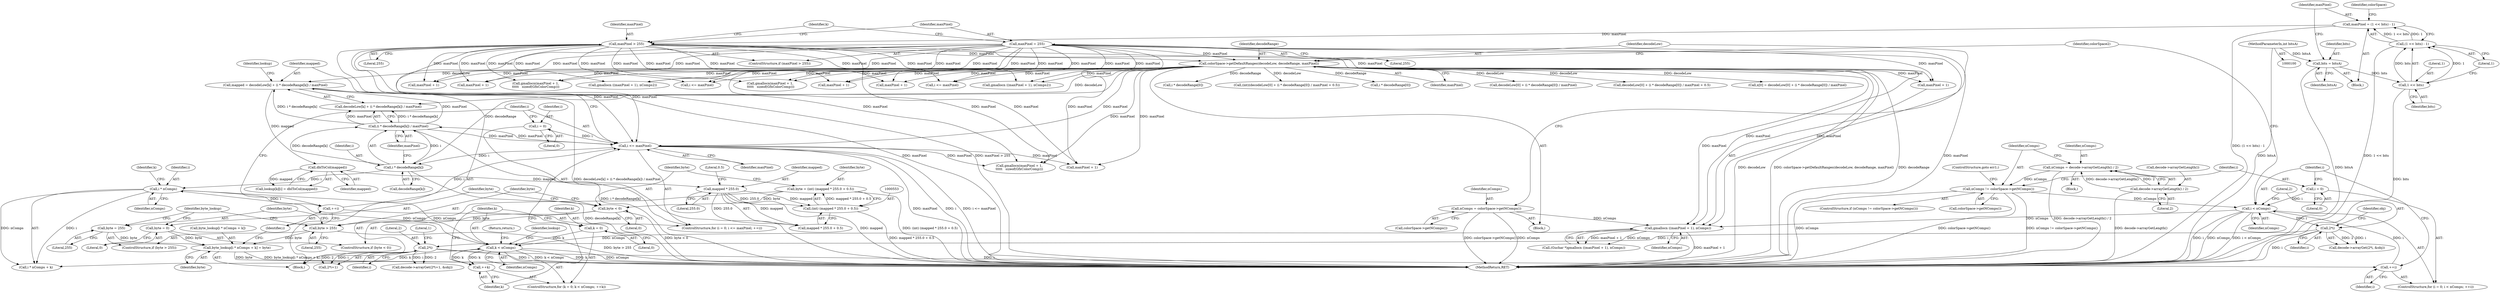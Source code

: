 digraph "0_poppler_7b2d314a61fd0e12f47c62996cb49ec0d1ba747a_4@array" {
"1000574" [label="(Call,byte_lookup[i * nComps + k] = byte)"];
"1000568" [label="(Call,byte > 255)"];
"1000560" [label="(Call,byte < 0)"];
"1000550" [label="(Call,byte = (int) (mapped * 255.0 + 0.5))"];
"1000552" [label="(Call,(int) (mapped * 255.0 + 0.5))"];
"1000555" [label="(Call,mapped * 255.0)"];
"1000548" [label="(Call,dblToCol(mapped))"];
"1000529" [label="(Call,mapped = decodeLow[k] + (i * decodeRange[k]) / maxPixel)"];
"1000163" [label="(Call,colorSpace->getDefaultRanges(decodeLow, decodeRange, maxPixel))"];
"1000139" [label="(Call,maxPixel = 255)"];
"1000136" [label="(Call,maxPixel > 255)"];
"1000125" [label="(Call,maxPixel = (1 << bits) - 1)"];
"1000127" [label="(Call,(1 << bits) - 1)"];
"1000128" [label="(Call,1 << bits)"];
"1000122" [label="(Call,bits = bitsA)"];
"1000101" [label="(MethodParameterIn,int bitsA)"];
"1000535" [label="(Call,(i * decodeRange[k]) / maxPixel)"];
"1000536" [label="(Call,i * decodeRange[k])"];
"1000523" [label="(Call,i <= maxPixel)"];
"1000520" [label="(Call,i = 0)"];
"1000526" [label="(Call,++i)"];
"1000578" [label="(Call,i * nComps)"];
"1000501" [label="(Call,k < nComps)"];
"1000498" [label="(Call,k = 0)"];
"1000504" [label="(Call,++k)"];
"1000492" [label="(Call,gmallocn ((maxPixel + 1), nComps))"];
"1000186" [label="(Call,i < nComps)"];
"1000189" [label="(Call,++i)"];
"1000211" [label="(Call,2*i)"];
"1000193" [label="(Call,2*i)"];
"1000183" [label="(Call,i = 0)"];
"1000177" [label="(Call,nComps != colorSpace->getNComps())"];
"1000171" [label="(Call,nComps = decode->arrayGetLength() / 2)"];
"1000173" [label="(Call,decode->arrayGetLength() / 2)"];
"1000160" [label="(Call,nComps = colorSpace->getNComps())"];
"1000571" [label="(Call,byte = 255)"];
"1000563" [label="(Call,byte = 0)"];
"1000177" [label="(Call,nComps != colorSpace->getNComps())"];
"1000541" [label="(Identifier,maxPixel)"];
"1000498" [label="(Call,k = 0)"];
"1000568" [label="(Call,byte > 255)"];
"1000170" [label="(Block,)"];
"1000452" [label="(Call,i * decodeRange[0])"];
"1000500" [label="(Literal,0)"];
"1000554" [label="(Call,mapped * 255.0 + 0.5)"];
"1000101" [label="(MethodParameterIn,int bitsA)"];
"1000573" [label="(Literal,255)"];
"1000133" [label="(Identifier,colorSpace)"];
"1000524" [label="(Identifier,i)"];
"1000545" [label="(Identifier,lookup)"];
"1000521" [label="(Identifier,i)"];
"1000210" [label="(Call,2*i+1)"];
"1000171" [label="(Call,nComps = decode->arrayGetLength() / 2)"];
"1000499" [label="(Identifier,k)"];
"1000522" [label="(Literal,0)"];
"1000178" [label="(Identifier,nComps)"];
"1000580" [label="(Identifier,nComps)"];
"1000137" [label="(Identifier,maxPixel)"];
"1000129" [label="(Literal,1)"];
"1000212" [label="(Literal,2)"];
"1000567" [label="(ControlStructure,if (byte > 255))"];
"1000188" [label="(Identifier,nComps)"];
"1000123" [label="(Identifier,bits)"];
"1000161" [label="(Identifier,nComps)"];
"1000127" [label="(Call,(1 << bits) - 1)"];
"1000124" [label="(Identifier,bitsA)"];
"1000583" [label="(Return,return;)"];
"1000530" [label="(Identifier,mapped)"];
"1000561" [label="(Identifier,byte)"];
"1000550" [label="(Call,byte = (int) (mapped * 255.0 + 0.5))"];
"1000271" [label="(Call,gmallocn ((maxPixel + 1), nComps2))"];
"1000292" [label="(Call,gmallocn(maxPixel + 1,\n \t\t\t\t\t   sizeof(GfxColorComp)))"];
"1000176" [label="(ControlStructure,if (nComps != colorSpace->getNComps()))"];
"1000505" [label="(Identifier,k)"];
"1000310" [label="(Call,(int)(decodeLow[0] + (i * decodeRange[0]) / maxPixel + 0.5))"];
"1000536" [label="(Call,i * decodeRange[k])"];
"1000195" [label="(Identifier,i)"];
"1000179" [label="(Call,colorSpace->getNComps())"];
"1000144" [label="(Identifier,k)"];
"1000529" [label="(Call,mapped = decodeLow[k] + (i * decodeRange[k]) / maxPixel)"];
"1000501" [label="(Call,k < nComps)"];
"1000125" [label="(Call,maxPixel = (1 << bits) - 1)"];
"1000560" [label="(Call,byte < 0)"];
"1000173" [label="(Call,decode->arrayGetLength() / 2)"];
"1000128" [label="(Call,1 << bits)"];
"1000407" [label="(Call,maxPixel + 1)"];
"1000519" [label="(ControlStructure,for (i = 0; i <= maxPixel; ++i))"];
"1000509" [label="(Identifier,lookup)"];
"1000551" [label="(Identifier,byte)"];
"1000131" [label="(Literal,1)"];
"1000555" [label="(Call,mapped * 255.0)"];
"1000190" [label="(Identifier,i)"];
"1000138" [label="(Literal,255)"];
"1000406" [label="(Call,gmallocn ((maxPixel + 1), nComps2))"];
"1000162" [label="(Call,colorSpace->getNComps())"];
"1000538" [label="(Call,decodeRange[k])"];
"1000302" [label="(Call,i <= maxPixel)"];
"1000490" [label="(Call,(Guchar *)gmallocn ((maxPixel + 1), nComps))"];
"1000130" [label="(Identifier,bits)"];
"1000576" [label="(Identifier,byte_lookup)"];
"1000526" [label="(Call,++i)"];
"1000184" [label="(Identifier,i)"];
"1000175" [label="(Literal,2)"];
"1000535" [label="(Call,(i * decodeRange[k]) / maxPixel)"];
"1000141" [label="(Literal,255)"];
"1000504" [label="(Call,++k)"];
"1000582" [label="(Identifier,byte)"];
"1000172" [label="(Identifier,nComps)"];
"1000140" [label="(Identifier,maxPixel)"];
"1000558" [label="(Literal,0.5)"];
"1000139" [label="(Call,maxPixel = 255)"];
"1000122" [label="(Call,bits = bitsA)"];
"1000183" [label="(Call,i = 0)"];
"1000174" [label="(Call,decode->arrayGetLength())"];
"1000575" [label="(Call,byte_lookup[i * nComps + k])"];
"1000318" [label="(Call,i * decodeRange[0])"];
"1000126" [label="(Identifier,maxPixel)"];
"1000563" [label="(Call,byte = 0)"];
"1000493" [label="(Call,maxPixel + 1)"];
"1000192" [label="(Call,decode->arrayGet(2*i, &obj))"];
"1000542" [label="(Call,lookup[k][i] = dblToCol(mapped))"];
"1000565" [label="(Literal,0)"];
"1000213" [label="(Identifier,i)"];
"1000520" [label="(Call,i = 0)"];
"1000569" [label="(Identifier,byte)"];
"1000186" [label="(Call,i < nComps)"];
"1000193" [label="(Call,2*i)"];
"1000581" [label="(Identifier,k)"];
"1000523" [label="(Call,i <= maxPixel)"];
"1000537" [label="(Identifier,i)"];
"1000492" [label="(Call,gmallocn ((maxPixel + 1), nComps))"];
"1000549" [label="(Identifier,mapped)"];
"1000548" [label="(Call,dblToCol(mapped))"];
"1000185" [label="(Literal,0)"];
"1000556" [label="(Identifier,mapped)"];
"1000135" [label="(ControlStructure,if (maxPixel > 255))"];
"1000497" [label="(ControlStructure,for (k = 0; k < nComps; ++k))"];
"1000189" [label="(Call,++i)"];
"1000182" [label="(ControlStructure,for (i = 0; i < nComps; ++i))"];
"1000272" [label="(Call,maxPixel + 1)"];
"1000572" [label="(Identifier,byte)"];
"1000165" [label="(Identifier,decodeRange)"];
"1000531" [label="(Call,decodeLow[k] + (i * decodeRange[k]) / maxPixel)"];
"1000197" [label="(Identifier,obj)"];
"1000428" [label="(Call,maxPixel + 1)"];
"1000164" [label="(Identifier,decodeLow)"];
"1000593" [label="(MethodReturn,RET)"];
"1000525" [label="(Identifier,maxPixel)"];
"1000559" [label="(ControlStructure,if (byte < 0))"];
"1000513" [label="(Call,gmallocn(maxPixel + 1,\n\t\t\t\t\t   sizeof(GfxColorComp)))"];
"1000562" [label="(Literal,0)"];
"1000194" [label="(Literal,2)"];
"1000166" [label="(Identifier,maxPixel)"];
"1000570" [label="(Literal,255)"];
"1000293" [label="(Call,maxPixel + 1)"];
"1000437" [label="(Call,i <= maxPixel)"];
"1000214" [label="(Literal,1)"];
"1000571" [label="(Call,byte = 255)"];
"1000160" [label="(Call,nComps = colorSpace->getNComps())"];
"1000187" [label="(Identifier,i)"];
"1000496" [label="(Identifier,nComps)"];
"1000527" [label="(Identifier,i)"];
"1000514" [label="(Call,maxPixel + 1)"];
"1000502" [label="(Identifier,k)"];
"1000564" [label="(Identifier,byte)"];
"1000579" [label="(Identifier,i)"];
"1000427" [label="(Call,gmallocn(maxPixel + 1,\n\t\t\t\t\t   sizeof(GfxColorComp)))"];
"1000209" [label="(Call,decode->arrayGet(2*i+1, &obj))"];
"1000447" [label="(Call,decodeLow[0] + (i * decodeRange[0]) / maxPixel)"];
"1000181" [label="(ControlStructure,goto err1;)"];
"1000557" [label="(Literal,255.0)"];
"1000136" [label="(Call,maxPixel > 255)"];
"1000503" [label="(Identifier,nComps)"];
"1000236" [label="(Identifier,colorSpace2)"];
"1000312" [label="(Call,decodeLow[0] + (i * decodeRange[0]) / maxPixel + 0.5)"];
"1000574" [label="(Call,byte_lookup[i * nComps + k] = byte)"];
"1000552" [label="(Call,(int) (mapped * 255.0 + 0.5))"];
"1000104" [label="(Block,)"];
"1000578" [label="(Call,i * nComps)"];
"1000528" [label="(Block,)"];
"1000159" [label="(Block,)"];
"1000577" [label="(Call,i * nComps + k)"];
"1000443" [label="(Call,x[0] = decodeLow[0] + (i * decodeRange[0]) / maxPixel)"];
"1000211" [label="(Call,2*i)"];
"1000163" [label="(Call,colorSpace->getDefaultRanges(decodeLow, decodeRange, maxPixel))"];
"1000574" -> "1000528"  [label="AST: "];
"1000574" -> "1000582"  [label="CFG: "];
"1000575" -> "1000574"  [label="AST: "];
"1000582" -> "1000574"  [label="AST: "];
"1000527" -> "1000574"  [label="CFG: "];
"1000574" -> "1000593"  [label="DDG: byte_lookup[i * nComps + k]"];
"1000574" -> "1000593"  [label="DDG: byte"];
"1000568" -> "1000574"  [label="DDG: byte"];
"1000571" -> "1000574"  [label="DDG: byte"];
"1000563" -> "1000574"  [label="DDG: byte"];
"1000568" -> "1000567"  [label="AST: "];
"1000568" -> "1000570"  [label="CFG: "];
"1000569" -> "1000568"  [label="AST: "];
"1000570" -> "1000568"  [label="AST: "];
"1000572" -> "1000568"  [label="CFG: "];
"1000576" -> "1000568"  [label="CFG: "];
"1000568" -> "1000593"  [label="DDG: byte > 255"];
"1000560" -> "1000568"  [label="DDG: byte"];
"1000560" -> "1000559"  [label="AST: "];
"1000560" -> "1000562"  [label="CFG: "];
"1000561" -> "1000560"  [label="AST: "];
"1000562" -> "1000560"  [label="AST: "];
"1000564" -> "1000560"  [label="CFG: "];
"1000569" -> "1000560"  [label="CFG: "];
"1000560" -> "1000593"  [label="DDG: byte < 0"];
"1000550" -> "1000560"  [label="DDG: byte"];
"1000550" -> "1000528"  [label="AST: "];
"1000550" -> "1000552"  [label="CFG: "];
"1000551" -> "1000550"  [label="AST: "];
"1000552" -> "1000550"  [label="AST: "];
"1000561" -> "1000550"  [label="CFG: "];
"1000550" -> "1000593"  [label="DDG: (int) (mapped * 255.0 + 0.5)"];
"1000552" -> "1000550"  [label="DDG: mapped * 255.0 + 0.5"];
"1000552" -> "1000554"  [label="CFG: "];
"1000553" -> "1000552"  [label="AST: "];
"1000554" -> "1000552"  [label="AST: "];
"1000552" -> "1000593"  [label="DDG: mapped * 255.0 + 0.5"];
"1000555" -> "1000552"  [label="DDG: mapped"];
"1000555" -> "1000552"  [label="DDG: 255.0"];
"1000555" -> "1000554"  [label="AST: "];
"1000555" -> "1000557"  [label="CFG: "];
"1000556" -> "1000555"  [label="AST: "];
"1000557" -> "1000555"  [label="AST: "];
"1000558" -> "1000555"  [label="CFG: "];
"1000555" -> "1000593"  [label="DDG: mapped"];
"1000555" -> "1000554"  [label="DDG: mapped"];
"1000555" -> "1000554"  [label="DDG: 255.0"];
"1000548" -> "1000555"  [label="DDG: mapped"];
"1000548" -> "1000542"  [label="AST: "];
"1000548" -> "1000549"  [label="CFG: "];
"1000549" -> "1000548"  [label="AST: "];
"1000542" -> "1000548"  [label="CFG: "];
"1000548" -> "1000542"  [label="DDG: mapped"];
"1000529" -> "1000548"  [label="DDG: mapped"];
"1000529" -> "1000528"  [label="AST: "];
"1000529" -> "1000531"  [label="CFG: "];
"1000530" -> "1000529"  [label="AST: "];
"1000531" -> "1000529"  [label="AST: "];
"1000545" -> "1000529"  [label="CFG: "];
"1000529" -> "1000593"  [label="DDG: decodeLow[k] + (i * decodeRange[k]) / maxPixel"];
"1000163" -> "1000529"  [label="DDG: decodeLow"];
"1000535" -> "1000529"  [label="DDG: i * decodeRange[k]"];
"1000535" -> "1000529"  [label="DDG: maxPixel"];
"1000163" -> "1000159"  [label="AST: "];
"1000163" -> "1000166"  [label="CFG: "];
"1000164" -> "1000163"  [label="AST: "];
"1000165" -> "1000163"  [label="AST: "];
"1000166" -> "1000163"  [label="AST: "];
"1000236" -> "1000163"  [label="CFG: "];
"1000163" -> "1000593"  [label="DDG: decodeLow"];
"1000163" -> "1000593"  [label="DDG: colorSpace->getDefaultRanges(decodeLow, decodeRange, maxPixel)"];
"1000163" -> "1000593"  [label="DDG: decodeRange"];
"1000139" -> "1000163"  [label="DDG: maxPixel"];
"1000136" -> "1000163"  [label="DDG: maxPixel"];
"1000163" -> "1000271"  [label="DDG: maxPixel"];
"1000163" -> "1000272"  [label="DDG: maxPixel"];
"1000163" -> "1000292"  [label="DDG: maxPixel"];
"1000163" -> "1000293"  [label="DDG: maxPixel"];
"1000163" -> "1000302"  [label="DDG: maxPixel"];
"1000163" -> "1000310"  [label="DDG: decodeLow"];
"1000163" -> "1000312"  [label="DDG: decodeLow"];
"1000163" -> "1000318"  [label="DDG: decodeRange"];
"1000163" -> "1000406"  [label="DDG: maxPixel"];
"1000163" -> "1000407"  [label="DDG: maxPixel"];
"1000163" -> "1000427"  [label="DDG: maxPixel"];
"1000163" -> "1000428"  [label="DDG: maxPixel"];
"1000163" -> "1000437"  [label="DDG: maxPixel"];
"1000163" -> "1000443"  [label="DDG: decodeLow"];
"1000163" -> "1000447"  [label="DDG: decodeLow"];
"1000163" -> "1000452"  [label="DDG: decodeRange"];
"1000163" -> "1000492"  [label="DDG: maxPixel"];
"1000163" -> "1000493"  [label="DDG: maxPixel"];
"1000163" -> "1000513"  [label="DDG: maxPixel"];
"1000163" -> "1000514"  [label="DDG: maxPixel"];
"1000163" -> "1000523"  [label="DDG: maxPixel"];
"1000163" -> "1000531"  [label="DDG: decodeLow"];
"1000163" -> "1000536"  [label="DDG: decodeRange"];
"1000139" -> "1000135"  [label="AST: "];
"1000139" -> "1000141"  [label="CFG: "];
"1000140" -> "1000139"  [label="AST: "];
"1000141" -> "1000139"  [label="AST: "];
"1000144" -> "1000139"  [label="CFG: "];
"1000139" -> "1000593"  [label="DDG: maxPixel"];
"1000139" -> "1000271"  [label="DDG: maxPixel"];
"1000139" -> "1000272"  [label="DDG: maxPixel"];
"1000139" -> "1000292"  [label="DDG: maxPixel"];
"1000139" -> "1000293"  [label="DDG: maxPixel"];
"1000139" -> "1000302"  [label="DDG: maxPixel"];
"1000139" -> "1000406"  [label="DDG: maxPixel"];
"1000139" -> "1000407"  [label="DDG: maxPixel"];
"1000139" -> "1000427"  [label="DDG: maxPixel"];
"1000139" -> "1000428"  [label="DDG: maxPixel"];
"1000139" -> "1000437"  [label="DDG: maxPixel"];
"1000139" -> "1000492"  [label="DDG: maxPixel"];
"1000139" -> "1000493"  [label="DDG: maxPixel"];
"1000139" -> "1000513"  [label="DDG: maxPixel"];
"1000139" -> "1000514"  [label="DDG: maxPixel"];
"1000139" -> "1000523"  [label="DDG: maxPixel"];
"1000136" -> "1000135"  [label="AST: "];
"1000136" -> "1000138"  [label="CFG: "];
"1000137" -> "1000136"  [label="AST: "];
"1000138" -> "1000136"  [label="AST: "];
"1000140" -> "1000136"  [label="CFG: "];
"1000144" -> "1000136"  [label="CFG: "];
"1000136" -> "1000593"  [label="DDG: maxPixel > 255"];
"1000136" -> "1000593"  [label="DDG: maxPixel"];
"1000125" -> "1000136"  [label="DDG: maxPixel"];
"1000136" -> "1000271"  [label="DDG: maxPixel"];
"1000136" -> "1000272"  [label="DDG: maxPixel"];
"1000136" -> "1000292"  [label="DDG: maxPixel"];
"1000136" -> "1000293"  [label="DDG: maxPixel"];
"1000136" -> "1000302"  [label="DDG: maxPixel"];
"1000136" -> "1000406"  [label="DDG: maxPixel"];
"1000136" -> "1000407"  [label="DDG: maxPixel"];
"1000136" -> "1000427"  [label="DDG: maxPixel"];
"1000136" -> "1000428"  [label="DDG: maxPixel"];
"1000136" -> "1000437"  [label="DDG: maxPixel"];
"1000136" -> "1000492"  [label="DDG: maxPixel"];
"1000136" -> "1000493"  [label="DDG: maxPixel"];
"1000136" -> "1000513"  [label="DDG: maxPixel"];
"1000136" -> "1000514"  [label="DDG: maxPixel"];
"1000136" -> "1000523"  [label="DDG: maxPixel"];
"1000125" -> "1000104"  [label="AST: "];
"1000125" -> "1000127"  [label="CFG: "];
"1000126" -> "1000125"  [label="AST: "];
"1000127" -> "1000125"  [label="AST: "];
"1000133" -> "1000125"  [label="CFG: "];
"1000125" -> "1000593"  [label="DDG: (1 << bits) - 1"];
"1000127" -> "1000125"  [label="DDG: 1 << bits"];
"1000127" -> "1000125"  [label="DDG: 1"];
"1000127" -> "1000131"  [label="CFG: "];
"1000128" -> "1000127"  [label="AST: "];
"1000131" -> "1000127"  [label="AST: "];
"1000127" -> "1000593"  [label="DDG: 1 << bits"];
"1000128" -> "1000127"  [label="DDG: 1"];
"1000128" -> "1000127"  [label="DDG: bits"];
"1000128" -> "1000130"  [label="CFG: "];
"1000129" -> "1000128"  [label="AST: "];
"1000130" -> "1000128"  [label="AST: "];
"1000131" -> "1000128"  [label="CFG: "];
"1000128" -> "1000593"  [label="DDG: bits"];
"1000122" -> "1000128"  [label="DDG: bits"];
"1000122" -> "1000104"  [label="AST: "];
"1000122" -> "1000124"  [label="CFG: "];
"1000123" -> "1000122"  [label="AST: "];
"1000124" -> "1000122"  [label="AST: "];
"1000126" -> "1000122"  [label="CFG: "];
"1000122" -> "1000593"  [label="DDG: bitsA"];
"1000101" -> "1000122"  [label="DDG: bitsA"];
"1000101" -> "1000100"  [label="AST: "];
"1000101" -> "1000593"  [label="DDG: bitsA"];
"1000535" -> "1000531"  [label="AST: "];
"1000535" -> "1000541"  [label="CFG: "];
"1000536" -> "1000535"  [label="AST: "];
"1000541" -> "1000535"  [label="AST: "];
"1000531" -> "1000535"  [label="CFG: "];
"1000535" -> "1000593"  [label="DDG: i * decodeRange[k]"];
"1000535" -> "1000523"  [label="DDG: maxPixel"];
"1000535" -> "1000531"  [label="DDG: i * decodeRange[k]"];
"1000535" -> "1000531"  [label="DDG: maxPixel"];
"1000536" -> "1000535"  [label="DDG: i"];
"1000536" -> "1000535"  [label="DDG: decodeRange[k]"];
"1000523" -> "1000535"  [label="DDG: maxPixel"];
"1000536" -> "1000538"  [label="CFG: "];
"1000537" -> "1000536"  [label="AST: "];
"1000538" -> "1000536"  [label="AST: "];
"1000541" -> "1000536"  [label="CFG: "];
"1000536" -> "1000593"  [label="DDG: decodeRange[k]"];
"1000523" -> "1000536"  [label="DDG: i"];
"1000536" -> "1000578"  [label="DDG: i"];
"1000523" -> "1000519"  [label="AST: "];
"1000523" -> "1000525"  [label="CFG: "];
"1000524" -> "1000523"  [label="AST: "];
"1000525" -> "1000523"  [label="AST: "];
"1000530" -> "1000523"  [label="CFG: "];
"1000505" -> "1000523"  [label="CFG: "];
"1000523" -> "1000593"  [label="DDG: maxPixel"];
"1000523" -> "1000593"  [label="DDG: i"];
"1000523" -> "1000593"  [label="DDG: i <= maxPixel"];
"1000523" -> "1000513"  [label="DDG: maxPixel"];
"1000523" -> "1000514"  [label="DDG: maxPixel"];
"1000520" -> "1000523"  [label="DDG: i"];
"1000526" -> "1000523"  [label="DDG: i"];
"1000520" -> "1000519"  [label="AST: "];
"1000520" -> "1000522"  [label="CFG: "];
"1000521" -> "1000520"  [label="AST: "];
"1000522" -> "1000520"  [label="AST: "];
"1000524" -> "1000520"  [label="CFG: "];
"1000526" -> "1000519"  [label="AST: "];
"1000526" -> "1000527"  [label="CFG: "];
"1000527" -> "1000526"  [label="AST: "];
"1000524" -> "1000526"  [label="CFG: "];
"1000578" -> "1000526"  [label="DDG: i"];
"1000578" -> "1000577"  [label="AST: "];
"1000578" -> "1000580"  [label="CFG: "];
"1000579" -> "1000578"  [label="AST: "];
"1000580" -> "1000578"  [label="AST: "];
"1000581" -> "1000578"  [label="CFG: "];
"1000578" -> "1000501"  [label="DDG: nComps"];
"1000578" -> "1000577"  [label="DDG: i"];
"1000578" -> "1000577"  [label="DDG: nComps"];
"1000501" -> "1000578"  [label="DDG: nComps"];
"1000501" -> "1000497"  [label="AST: "];
"1000501" -> "1000503"  [label="CFG: "];
"1000502" -> "1000501"  [label="AST: "];
"1000503" -> "1000501"  [label="AST: "];
"1000509" -> "1000501"  [label="CFG: "];
"1000583" -> "1000501"  [label="CFG: "];
"1000501" -> "1000593"  [label="DDG: nComps"];
"1000501" -> "1000593"  [label="DDG: k"];
"1000501" -> "1000593"  [label="DDG: k < nComps"];
"1000498" -> "1000501"  [label="DDG: k"];
"1000504" -> "1000501"  [label="DDG: k"];
"1000492" -> "1000501"  [label="DDG: nComps"];
"1000501" -> "1000504"  [label="DDG: k"];
"1000501" -> "1000577"  [label="DDG: k"];
"1000498" -> "1000497"  [label="AST: "];
"1000498" -> "1000500"  [label="CFG: "];
"1000499" -> "1000498"  [label="AST: "];
"1000500" -> "1000498"  [label="AST: "];
"1000502" -> "1000498"  [label="CFG: "];
"1000504" -> "1000497"  [label="AST: "];
"1000504" -> "1000505"  [label="CFG: "];
"1000505" -> "1000504"  [label="AST: "];
"1000502" -> "1000504"  [label="CFG: "];
"1000492" -> "1000490"  [label="AST: "];
"1000492" -> "1000496"  [label="CFG: "];
"1000493" -> "1000492"  [label="AST: "];
"1000496" -> "1000492"  [label="AST: "];
"1000490" -> "1000492"  [label="CFG: "];
"1000492" -> "1000593"  [label="DDG: maxPixel + 1"];
"1000492" -> "1000490"  [label="DDG: maxPixel + 1"];
"1000492" -> "1000490"  [label="DDG: nComps"];
"1000186" -> "1000492"  [label="DDG: nComps"];
"1000160" -> "1000492"  [label="DDG: nComps"];
"1000186" -> "1000182"  [label="AST: "];
"1000186" -> "1000188"  [label="CFG: "];
"1000187" -> "1000186"  [label="AST: "];
"1000188" -> "1000186"  [label="AST: "];
"1000194" -> "1000186"  [label="CFG: "];
"1000236" -> "1000186"  [label="CFG: "];
"1000186" -> "1000593"  [label="DDG: nComps"];
"1000186" -> "1000593"  [label="DDG: i < nComps"];
"1000186" -> "1000593"  [label="DDG: i"];
"1000189" -> "1000186"  [label="DDG: i"];
"1000183" -> "1000186"  [label="DDG: i"];
"1000177" -> "1000186"  [label="DDG: nComps"];
"1000186" -> "1000193"  [label="DDG: i"];
"1000189" -> "1000182"  [label="AST: "];
"1000189" -> "1000190"  [label="CFG: "];
"1000190" -> "1000189"  [label="AST: "];
"1000187" -> "1000189"  [label="CFG: "];
"1000211" -> "1000189"  [label="DDG: i"];
"1000211" -> "1000210"  [label="AST: "];
"1000211" -> "1000213"  [label="CFG: "];
"1000212" -> "1000211"  [label="AST: "];
"1000213" -> "1000211"  [label="AST: "];
"1000214" -> "1000211"  [label="CFG: "];
"1000211" -> "1000593"  [label="DDG: i"];
"1000211" -> "1000209"  [label="DDG: 2"];
"1000211" -> "1000209"  [label="DDG: i"];
"1000211" -> "1000210"  [label="DDG: 2"];
"1000211" -> "1000210"  [label="DDG: i"];
"1000193" -> "1000211"  [label="DDG: i"];
"1000193" -> "1000192"  [label="AST: "];
"1000193" -> "1000195"  [label="CFG: "];
"1000194" -> "1000193"  [label="AST: "];
"1000195" -> "1000193"  [label="AST: "];
"1000197" -> "1000193"  [label="CFG: "];
"1000193" -> "1000593"  [label="DDG: i"];
"1000193" -> "1000192"  [label="DDG: 2"];
"1000193" -> "1000192"  [label="DDG: i"];
"1000183" -> "1000182"  [label="AST: "];
"1000183" -> "1000185"  [label="CFG: "];
"1000184" -> "1000183"  [label="AST: "];
"1000185" -> "1000183"  [label="AST: "];
"1000187" -> "1000183"  [label="CFG: "];
"1000177" -> "1000176"  [label="AST: "];
"1000177" -> "1000179"  [label="CFG: "];
"1000178" -> "1000177"  [label="AST: "];
"1000179" -> "1000177"  [label="AST: "];
"1000181" -> "1000177"  [label="CFG: "];
"1000184" -> "1000177"  [label="CFG: "];
"1000177" -> "1000593"  [label="DDG: nComps"];
"1000177" -> "1000593"  [label="DDG: colorSpace->getNComps()"];
"1000177" -> "1000593"  [label="DDG: nComps != colorSpace->getNComps()"];
"1000171" -> "1000177"  [label="DDG: nComps"];
"1000171" -> "1000170"  [label="AST: "];
"1000171" -> "1000173"  [label="CFG: "];
"1000172" -> "1000171"  [label="AST: "];
"1000173" -> "1000171"  [label="AST: "];
"1000178" -> "1000171"  [label="CFG: "];
"1000171" -> "1000593"  [label="DDG: decode->arrayGetLength() / 2"];
"1000173" -> "1000171"  [label="DDG: decode->arrayGetLength()"];
"1000173" -> "1000171"  [label="DDG: 2"];
"1000173" -> "1000175"  [label="CFG: "];
"1000174" -> "1000173"  [label="AST: "];
"1000175" -> "1000173"  [label="AST: "];
"1000173" -> "1000593"  [label="DDG: decode->arrayGetLength()"];
"1000160" -> "1000159"  [label="AST: "];
"1000160" -> "1000162"  [label="CFG: "];
"1000161" -> "1000160"  [label="AST: "];
"1000162" -> "1000160"  [label="AST: "];
"1000164" -> "1000160"  [label="CFG: "];
"1000160" -> "1000593"  [label="DDG: colorSpace->getNComps()"];
"1000160" -> "1000593"  [label="DDG: nComps"];
"1000571" -> "1000567"  [label="AST: "];
"1000571" -> "1000573"  [label="CFG: "];
"1000572" -> "1000571"  [label="AST: "];
"1000573" -> "1000571"  [label="AST: "];
"1000576" -> "1000571"  [label="CFG: "];
"1000563" -> "1000559"  [label="AST: "];
"1000563" -> "1000565"  [label="CFG: "];
"1000564" -> "1000563"  [label="AST: "];
"1000565" -> "1000563"  [label="AST: "];
"1000576" -> "1000563"  [label="CFG: "];
}
